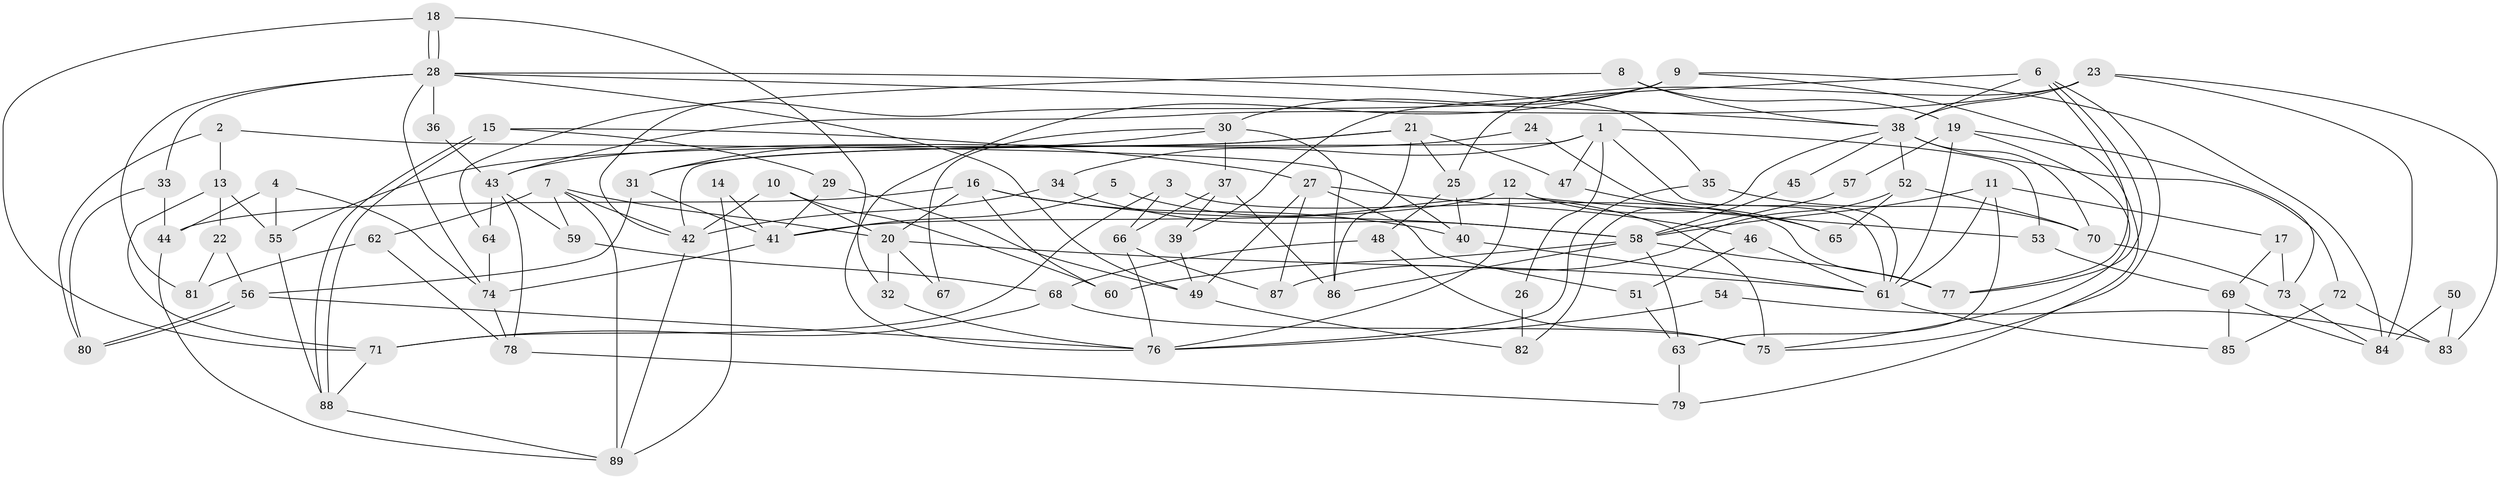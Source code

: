 // Generated by graph-tools (version 1.1) at 2025/26/03/09/25 03:26:19]
// undirected, 89 vertices, 178 edges
graph export_dot {
graph [start="1"]
  node [color=gray90,style=filled];
  1;
  2;
  3;
  4;
  5;
  6;
  7;
  8;
  9;
  10;
  11;
  12;
  13;
  14;
  15;
  16;
  17;
  18;
  19;
  20;
  21;
  22;
  23;
  24;
  25;
  26;
  27;
  28;
  29;
  30;
  31;
  32;
  33;
  34;
  35;
  36;
  37;
  38;
  39;
  40;
  41;
  42;
  43;
  44;
  45;
  46;
  47;
  48;
  49;
  50;
  51;
  52;
  53;
  54;
  55;
  56;
  57;
  58;
  59;
  60;
  61;
  62;
  63;
  64;
  65;
  66;
  67;
  68;
  69;
  70;
  71;
  72;
  73;
  74;
  75;
  76;
  77;
  78;
  79;
  80;
  81;
  82;
  83;
  84;
  85;
  86;
  87;
  88;
  89;
  1 -- 34;
  1 -- 61;
  1 -- 26;
  1 -- 42;
  1 -- 47;
  1 -- 53;
  2 -- 13;
  2 -- 40;
  2 -- 80;
  3 -- 71;
  3 -- 66;
  3 -- 77;
  4 -- 74;
  4 -- 44;
  4 -- 55;
  5 -- 41;
  5 -- 75;
  6 -- 77;
  6 -- 77;
  6 -- 75;
  6 -- 38;
  6 -- 39;
  7 -- 42;
  7 -- 20;
  7 -- 59;
  7 -- 62;
  7 -- 89;
  8 -- 64;
  8 -- 38;
  8 -- 19;
  9 -- 84;
  9 -- 76;
  9 -- 30;
  9 -- 42;
  9 -- 79;
  10 -- 42;
  10 -- 20;
  10 -- 60;
  11 -- 63;
  11 -- 58;
  11 -- 17;
  11 -- 61;
  12 -- 53;
  12 -- 76;
  12 -- 41;
  12 -- 65;
  13 -- 71;
  13 -- 55;
  13 -- 22;
  14 -- 41;
  14 -- 89;
  15 -- 88;
  15 -- 88;
  15 -- 29;
  15 -- 27;
  16 -- 60;
  16 -- 44;
  16 -- 20;
  16 -- 40;
  16 -- 58;
  17 -- 73;
  17 -- 69;
  18 -- 32;
  18 -- 28;
  18 -- 28;
  18 -- 71;
  19 -- 61;
  19 -- 57;
  19 -- 73;
  19 -- 75;
  20 -- 61;
  20 -- 32;
  20 -- 67;
  21 -- 55;
  21 -- 86;
  21 -- 25;
  21 -- 31;
  21 -- 47;
  22 -- 56;
  22 -- 81;
  23 -- 43;
  23 -- 38;
  23 -- 25;
  23 -- 83;
  23 -- 84;
  24 -- 43;
  24 -- 61;
  25 -- 40;
  25 -- 48;
  26 -- 82;
  27 -- 46;
  27 -- 49;
  27 -- 51;
  27 -- 87;
  28 -- 38;
  28 -- 33;
  28 -- 35;
  28 -- 36;
  28 -- 49;
  28 -- 74;
  28 -- 81;
  29 -- 49;
  29 -- 41;
  30 -- 37;
  30 -- 31;
  30 -- 67;
  30 -- 86;
  31 -- 41;
  31 -- 56;
  32 -- 76;
  33 -- 80;
  33 -- 44;
  34 -- 42;
  34 -- 58;
  35 -- 76;
  35 -- 70;
  36 -- 43;
  37 -- 39;
  37 -- 86;
  37 -- 66;
  38 -- 52;
  38 -- 45;
  38 -- 70;
  38 -- 72;
  38 -- 82;
  39 -- 49;
  40 -- 61;
  41 -- 74;
  42 -- 89;
  43 -- 59;
  43 -- 78;
  43 -- 64;
  44 -- 89;
  45 -- 58;
  46 -- 61;
  46 -- 51;
  47 -- 65;
  48 -- 68;
  48 -- 75;
  49 -- 82;
  50 -- 84;
  50 -- 83;
  51 -- 63;
  52 -- 70;
  52 -- 65;
  52 -- 87;
  53 -- 69;
  54 -- 76;
  54 -- 83;
  55 -- 88;
  56 -- 80;
  56 -- 80;
  56 -- 76;
  57 -- 58;
  58 -- 77;
  58 -- 60;
  58 -- 63;
  58 -- 86;
  59 -- 68;
  61 -- 85;
  62 -- 81;
  62 -- 78;
  63 -- 79;
  64 -- 74;
  66 -- 87;
  66 -- 76;
  68 -- 71;
  68 -- 75;
  69 -- 84;
  69 -- 85;
  70 -- 73;
  71 -- 88;
  72 -- 85;
  72 -- 83;
  73 -- 84;
  74 -- 78;
  78 -- 79;
  88 -- 89;
}
